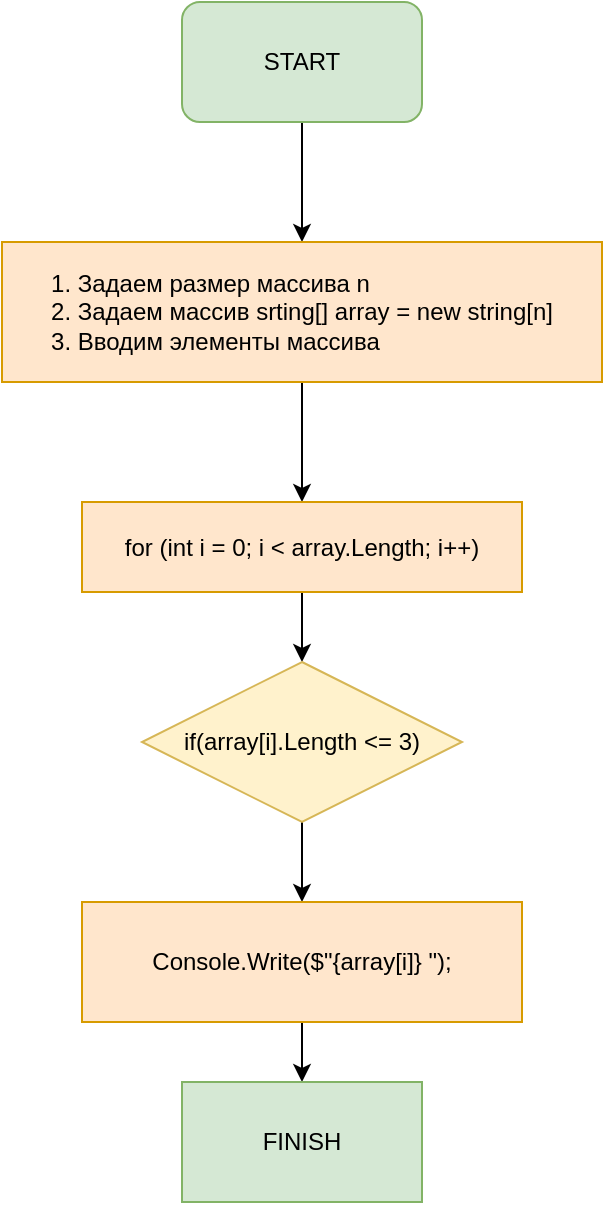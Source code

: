 <mxfile version="20.2.2" type="device"><diagram id="R2lEEEUBdFMjLlhIrx00" name="Page-1"><mxGraphModel dx="1673" dy="1038" grid="1" gridSize="10" guides="1" tooltips="1" connect="1" arrows="1" fold="1" page="1" pageScale="1" pageWidth="827" pageHeight="1169" math="0" shadow="0" extFonts="Permanent Marker^https://fonts.googleapis.com/css?family=Permanent+Marker"><root><mxCell id="0"/><mxCell id="1" parent="0"/><mxCell id="tug5Yfl8t42bsZMttOYW-3" value="" style="edgeStyle=orthogonalEdgeStyle;rounded=0;orthogonalLoop=1;jettySize=auto;html=1;entryX=0.5;entryY=0;entryDx=0;entryDy=0;" edge="1" parent="1" source="tug5Yfl8t42bsZMttOYW-1" target="tug5Yfl8t42bsZMttOYW-10"><mxGeometry relative="1" as="geometry"><mxPoint x="390" y="180" as="targetPoint"/></mxGeometry></mxCell><mxCell id="tug5Yfl8t42bsZMttOYW-1" value="START" style="rounded=1;whiteSpace=wrap;html=1;fillColor=#d5e8d4;strokeColor=#82b366;" vertex="1" parent="1"><mxGeometry x="330" y="40" width="120" height="60" as="geometry"/></mxCell><mxCell id="tug5Yfl8t42bsZMttOYW-32" value="" style="edgeStyle=orthogonalEdgeStyle;rounded=0;orthogonalLoop=1;jettySize=auto;html=1;" edge="1" parent="1" source="tug5Yfl8t42bsZMttOYW-10" target="tug5Yfl8t42bsZMttOYW-31"><mxGeometry relative="1" as="geometry"/></mxCell><mxCell id="tug5Yfl8t42bsZMttOYW-10" value="&lt;div style=&quot;text-align: justify;&quot;&gt;&lt;span style=&quot;background-color: initial;&quot;&gt;1. Задаем размер массива n&lt;/span&gt;&lt;/div&gt;&lt;div style=&quot;text-align: justify;&quot;&gt;&lt;span style=&quot;background-color: initial;&quot;&gt;2. Задаем массив srting[] array = new string[n]&lt;/span&gt;&lt;/div&gt;&lt;div style=&quot;text-align: justify;&quot;&gt;&lt;span style=&quot;background-color: initial;&quot;&gt;3. Вводим элементы массива&lt;/span&gt;&lt;/div&gt;" style="rounded=0;whiteSpace=wrap;html=1;fillColor=#ffe6cc;strokeColor=#d79b00;" vertex="1" parent="1"><mxGeometry x="240" y="160" width="300" height="70" as="geometry"/></mxCell><mxCell id="tug5Yfl8t42bsZMttOYW-36" value="" style="edgeStyle=orthogonalEdgeStyle;rounded=0;orthogonalLoop=1;jettySize=auto;html=1;" edge="1" parent="1" source="tug5Yfl8t42bsZMttOYW-31" target="tug5Yfl8t42bsZMttOYW-35"><mxGeometry relative="1" as="geometry"/></mxCell><mxCell id="tug5Yfl8t42bsZMttOYW-31" value="for (int i = 0; i &amp;lt; array.Length; i++)" style="whiteSpace=wrap;html=1;rounded=0;fillColor=#ffe6cc;strokeColor=#d79b00;" vertex="1" parent="1"><mxGeometry x="280" y="290" width="220" height="45" as="geometry"/></mxCell><mxCell id="tug5Yfl8t42bsZMttOYW-38" value="" style="edgeStyle=orthogonalEdgeStyle;rounded=0;orthogonalLoop=1;jettySize=auto;html=1;" edge="1" parent="1" source="tug5Yfl8t42bsZMttOYW-35" target="tug5Yfl8t42bsZMttOYW-37"><mxGeometry relative="1" as="geometry"/></mxCell><mxCell id="tug5Yfl8t42bsZMttOYW-35" value="if(array[i].Length &amp;lt;= 3)" style="rhombus;whiteSpace=wrap;html=1;rounded=0;fillColor=#fff2cc;strokeColor=#d6b656;" vertex="1" parent="1"><mxGeometry x="310" y="370" width="160" height="80" as="geometry"/></mxCell><mxCell id="tug5Yfl8t42bsZMttOYW-40" value="" style="edgeStyle=orthogonalEdgeStyle;rounded=0;orthogonalLoop=1;jettySize=auto;html=1;" edge="1" parent="1" source="tug5Yfl8t42bsZMttOYW-37" target="tug5Yfl8t42bsZMttOYW-39"><mxGeometry relative="1" as="geometry"/></mxCell><mxCell id="tug5Yfl8t42bsZMttOYW-37" value="Console.Write($&quot;{array[i]} &quot;);" style="whiteSpace=wrap;html=1;rounded=0;fillColor=#ffe6cc;strokeColor=#d79b00;" vertex="1" parent="1"><mxGeometry x="280" y="490" width="220" height="60" as="geometry"/></mxCell><mxCell id="tug5Yfl8t42bsZMttOYW-39" value="FINISH" style="whiteSpace=wrap;html=1;rounded=0;fillColor=#d5e8d4;strokeColor=#82b366;" vertex="1" parent="1"><mxGeometry x="330" y="580" width="120" height="60" as="geometry"/></mxCell></root></mxGraphModel></diagram></mxfile>